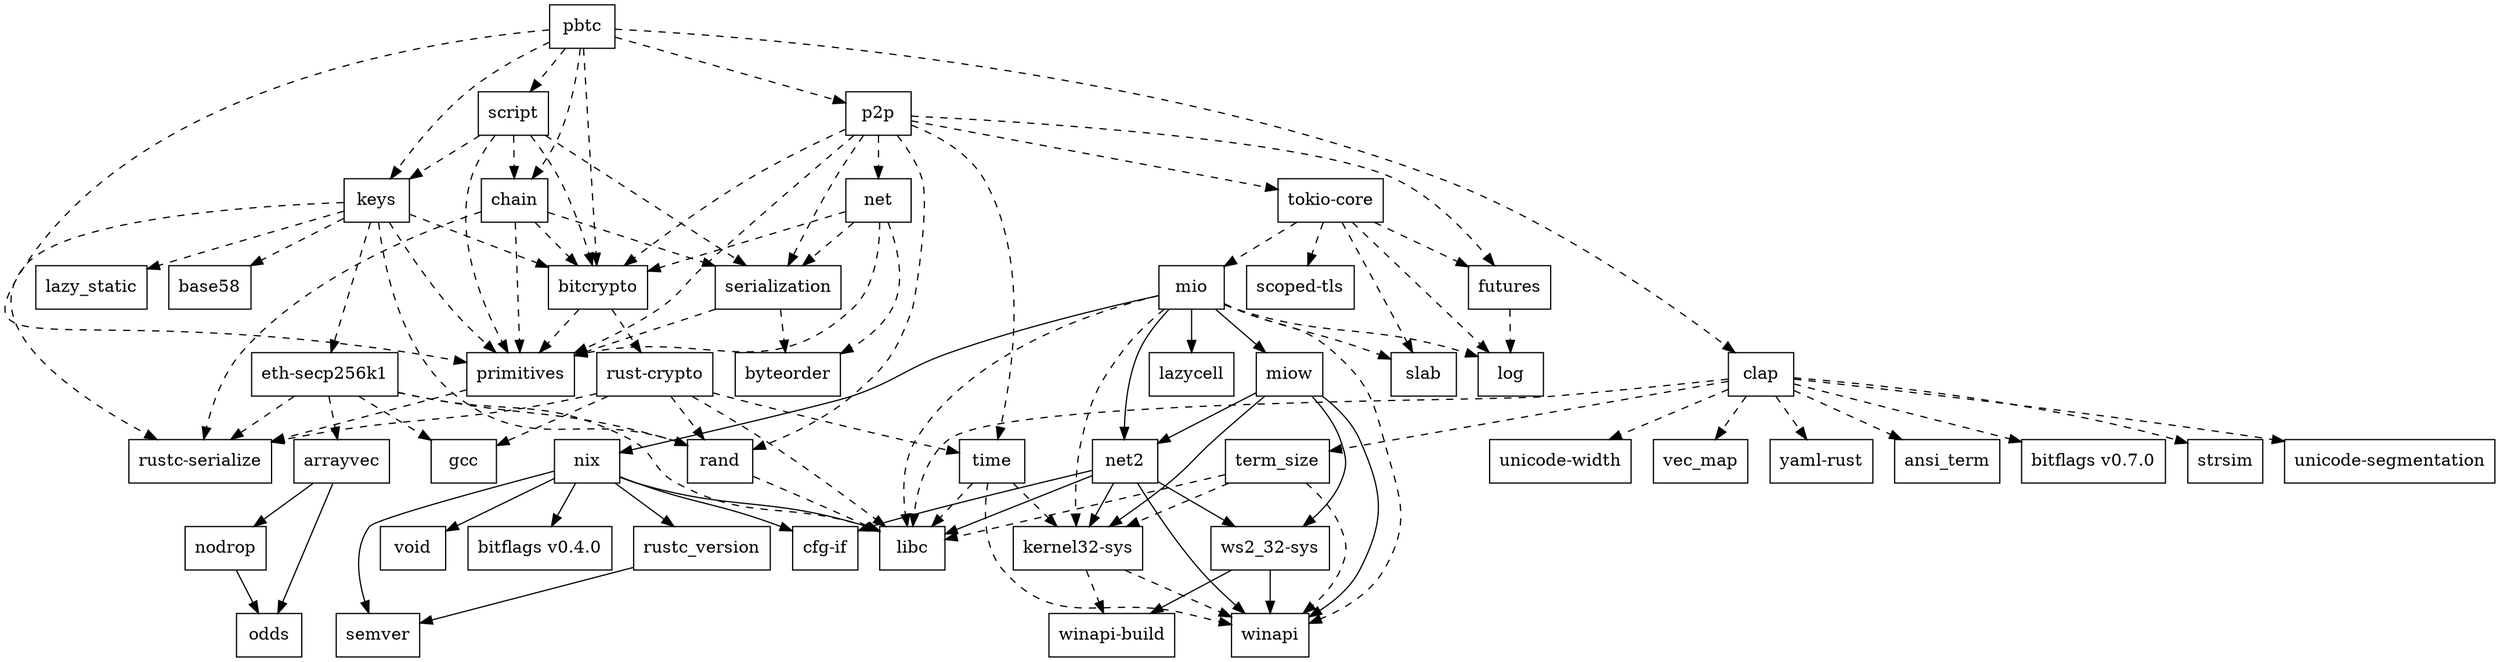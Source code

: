 digraph dependencies {
	N0[label="pbtc",shape=box];
	N1[label="bitcrypto",shape=box];
	N2[label="chain",shape=box];
	N3[label="clap",shape=box];
	N4[label="keys",shape=box];
	N5[label="p2p",shape=box];
	N6[label="primitives",shape=box];
	N7[label="script",shape=box];
	N8[label="ansi_term",shape=box];
	N9[label="arrayvec",shape=box];
	N10[label="nodrop",shape=box];
	N11[label="odds",shape=box];
	N12[label="base58",shape=box];
	N13[label="rust-crypto",shape=box];
	N14[label="bitflags v0.4.0",shape=box];
	N15[label="bitflags v0.7.0",shape=box];
	N16[label="byteorder",shape=box];
	N17[label="cfg-if",shape=box];
	N18[label="rustc-serialize",shape=box];
	N19[label="serialization",shape=box];
	N20[label="libc",shape=box];
	N21[label="strsim",shape=box];
	N22[label="term_size",shape=box];
	N23[label="unicode-segmentation",shape=box];
	N24[label="unicode-width",shape=box];
	N25[label="vec_map",shape=box];
	N26[label="yaml-rust",shape=box];
	N27[label="eth-secp256k1",shape=box];
	N28[label="gcc",shape=box];
	N29[label="rand",shape=box];
	N30[label="futures",shape=box];
	N31[label="log",shape=box];
	N32[label="kernel32-sys",shape=box];
	N33[label="winapi",shape=box];
	N34[label="winapi-build",shape=box];
	N35[label="lazy_static",shape=box];
	N36[label="lazycell",shape=box];
	N37[label="mio",shape=box];
	N38[label="miow",shape=box];
	N39[label="net2",shape=box];
	N40[label="nix",shape=box];
	N41[label="slab",shape=box];
	N42[label="ws2_32-sys",shape=box];
	N43[label="net",shape=box];
	N44[label="rustc_version",shape=box];
	N45[label="semver",shape=box];
	N46[label="void",shape=box];
	N47[label="time",shape=box];
	N48[label="tokio-core",shape=box];
	N49[label="scoped-tls",shape=box];
	N0 -> N1[label="",style=dashed];
	N0 -> N2[label="",style=dashed];
	N0 -> N3[label="",style=dashed];
	N0 -> N4[label="",style=dashed];
	N0 -> N5[label="",style=dashed];
	N0 -> N6[label="",style=dashed];
	N0 -> N7[label="",style=dashed];
	N1 -> N6[label="",style=dashed];
	N1 -> N13[label="",style=dashed];
	N2 -> N1[label="",style=dashed];
	N2 -> N6[label="",style=dashed];
	N2 -> N18[label="",style=dashed];
	N2 -> N19[label="",style=dashed];
	N3 -> N8[label="",style=dashed];
	N3 -> N15[label="",style=dashed];
	N3 -> N20[label="",style=dashed];
	N3 -> N21[label="",style=dashed];
	N3 -> N22[label="",style=dashed];
	N3 -> N23[label="",style=dashed];
	N3 -> N24[label="",style=dashed];
	N3 -> N25[label="",style=dashed];
	N3 -> N26[label="",style=dashed];
	N4 -> N1[label="",style=dashed];
	N4 -> N6[label="",style=dashed];
	N4 -> N12[label="",style=dashed];
	N4 -> N18[label="",style=dashed];
	N4 -> N27[label="",style=dashed];
	N4 -> N29[label="",style=dashed];
	N4 -> N35[label="",style=dashed];
	N5 -> N1[label="",style=dashed];
	N5 -> N6[label="",style=dashed];
	N5 -> N19[label="",style=dashed];
	N5 -> N29[label="",style=dashed];
	N5 -> N30[label="",style=dashed];
	N5 -> N43[label="",style=dashed];
	N5 -> N47[label="",style=dashed];
	N5 -> N48[label="",style=dashed];
	N6 -> N18[label="",style=dashed];
	N7 -> N1[label="",style=dashed];
	N7 -> N2[label="",style=dashed];
	N7 -> N4[label="",style=dashed];
	N7 -> N6[label="",style=dashed];
	N7 -> N19[label="",style=dashed];
	N9 -> N10[label=""];
	N9 -> N11[label=""];
	N10 -> N11[label=""];
	N13 -> N18[label="",style=dashed];
	N13 -> N20[label="",style=dashed];
	N13 -> N28[label="",style=dashed];
	N13 -> N29[label="",style=dashed];
	N13 -> N47[label="",style=dashed];
	N19 -> N6[label="",style=dashed];
	N19 -> N16[label="",style=dashed];
	N22 -> N20[label="",style=dashed];
	N22 -> N32[label="",style=dashed];
	N22 -> N33[label="",style=dashed];
	N27 -> N9[label="",style=dashed];
	N27 -> N18[label="",style=dashed];
	N27 -> N20[label="",style=dashed];
	N27 -> N28[label="",style=dashed];
	N27 -> N29[label="",style=dashed];
	N29 -> N20[label="",style=dashed];
	N30 -> N31[label="",style=dashed];
	N32 -> N33[label="",style=dashed];
	N32 -> N34[label="",style=dashed];
	N37 -> N20[label="",style=dashed];
	N37 -> N31[label="",style=dashed];
	N37 -> N32[label="",style=dashed];
	N37 -> N33[label="",style=dashed];
	N37 -> N36[label=""];
	N37 -> N38[label=""];
	N37 -> N39[label=""];
	N37 -> N40[label=""];
	N37 -> N41[label="",style=dashed];
	N38 -> N32[label=""];
	N38 -> N33[label=""];
	N38 -> N39[label=""];
	N38 -> N42[label=""];
	N39 -> N17[label=""];
	N39 -> N20[label=""];
	N39 -> N32[label=""];
	N39 -> N33[label=""];
	N39 -> N42[label=""];
	N40 -> N14[label=""];
	N40 -> N17[label=""];
	N40 -> N20[label=""];
	N40 -> N44[label=""];
	N40 -> N45[label=""];
	N40 -> N46[label=""];
	N42 -> N33[label=""];
	N42 -> N34[label=""];
	N43 -> N1[label="",style=dashed];
	N43 -> N6[label="",style=dashed];
	N43 -> N16[label="",style=dashed];
	N43 -> N19[label="",style=dashed];
	N44 -> N45[label=""];
	N47 -> N20[label="",style=dashed];
	N47 -> N32[label="",style=dashed];
	N47 -> N33[label="",style=dashed];
	N48 -> N30[label="",style=dashed];
	N48 -> N31[label="",style=dashed];
	N48 -> N37[label="",style=dashed];
	N48 -> N41[label="",style=dashed];
	N48 -> N49[label="",style=dashed];
}
